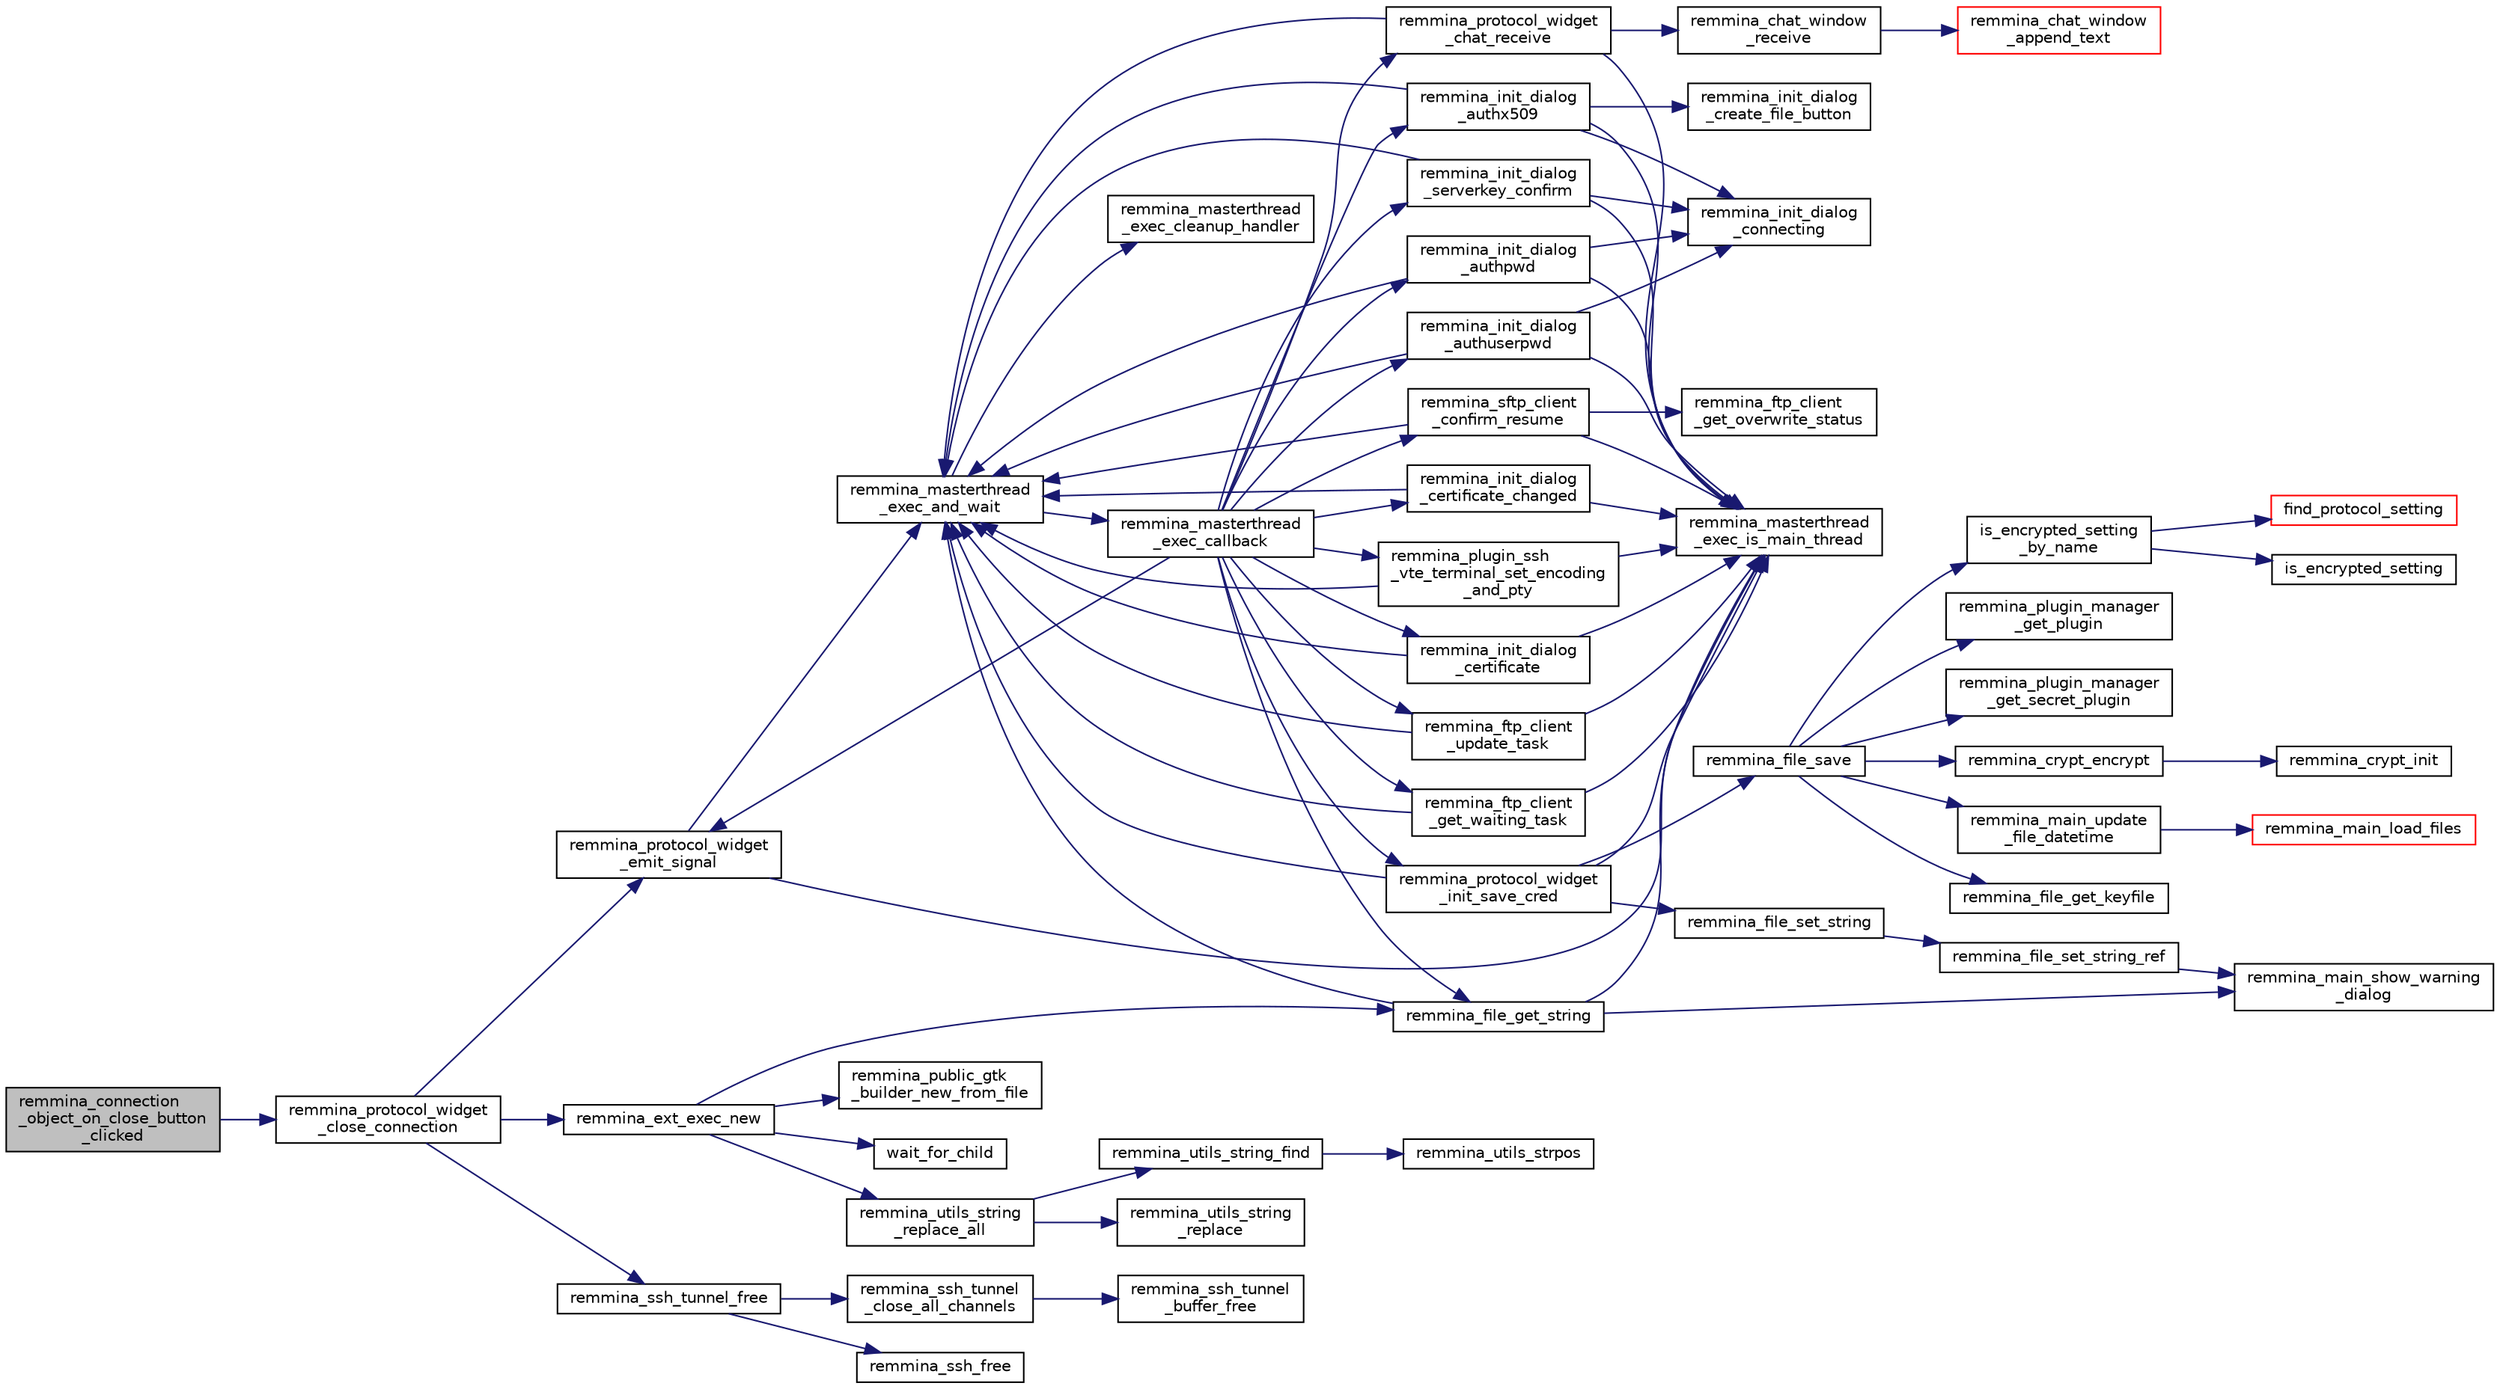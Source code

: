digraph "remmina_connection_object_on_close_button_clicked"
{
  edge [fontname="Helvetica",fontsize="10",labelfontname="Helvetica",labelfontsize="10"];
  node [fontname="Helvetica",fontsize="10",shape=record];
  rankdir="LR";
  Node10935 [label="remmina_connection\l_object_on_close_button\l_clicked",height=0.2,width=0.4,color="black", fillcolor="grey75", style="filled", fontcolor="black"];
  Node10935 -> Node10936 [color="midnightblue",fontsize="10",style="solid",fontname="Helvetica"];
  Node10936 [label="remmina_protocol_widget\l_close_connection",height=0.2,width=0.4,color="black", fillcolor="white", style="filled",URL="$remmina__protocol__widget_8c.html#a326a430fe4d298e3564d9fd5b7945a82"];
  Node10936 -> Node10937 [color="midnightblue",fontsize="10",style="solid",fontname="Helvetica"];
  Node10937 [label="remmina_protocol_widget\l_emit_signal",height=0.2,width=0.4,color="black", fillcolor="white", style="filled",URL="$remmina__protocol__widget_8c.html#ac3e5a7f14aef4adb2e57d35e9c180b3b"];
  Node10937 -> Node10938 [color="midnightblue",fontsize="10",style="solid",fontname="Helvetica"];
  Node10938 [label="remmina_masterthread\l_exec_is_main_thread",height=0.2,width=0.4,color="black", fillcolor="white", style="filled",URL="$remmina__masterthread__exec_8c.html#a3a52e863a3a3da6da6bb5d36c13b7ff4"];
  Node10937 -> Node10939 [color="midnightblue",fontsize="10",style="solid",fontname="Helvetica"];
  Node10939 [label="remmina_masterthread\l_exec_and_wait",height=0.2,width=0.4,color="black", fillcolor="white", style="filled",URL="$remmina__masterthread__exec_8c.html#a14628c2470cac50e87916a70ea05c97d"];
  Node10939 -> Node10940 [color="midnightblue",fontsize="10",style="solid",fontname="Helvetica"];
  Node10940 [label="remmina_masterthread\l_exec_cleanup_handler",height=0.2,width=0.4,color="black", fillcolor="white", style="filled",URL="$remmina__masterthread__exec_8c.html#a94985f15fd0d27c037824ee90b0ecd3c"];
  Node10939 -> Node10941 [color="midnightblue",fontsize="10",style="solid",fontname="Helvetica"];
  Node10941 [label="remmina_masterthread\l_exec_callback",height=0.2,width=0.4,color="black", fillcolor="white", style="filled",URL="$remmina__masterthread__exec_8c.html#ae5c4d736f1856249c255430e010a179f"];
  Node10941 -> Node10942 [color="midnightblue",fontsize="10",style="solid",fontname="Helvetica"];
  Node10942 [label="remmina_protocol_widget\l_init_save_cred",height=0.2,width=0.4,color="black", fillcolor="white", style="filled",URL="$remmina__protocol__widget_8c.html#a7ac09ee83afa8a1a60cadf56b0ec83a6"];
  Node10942 -> Node10938 [color="midnightblue",fontsize="10",style="solid",fontname="Helvetica"];
  Node10942 -> Node10939 [color="midnightblue",fontsize="10",style="solid",fontname="Helvetica"];
  Node10942 -> Node10943 [color="midnightblue",fontsize="10",style="solid",fontname="Helvetica"];
  Node10943 [label="remmina_file_set_string",height=0.2,width=0.4,color="black", fillcolor="white", style="filled",URL="$remmina__file_8c.html#a85ca1ca2d0bf9ef29e490c6f4527a954"];
  Node10943 -> Node10944 [color="midnightblue",fontsize="10",style="solid",fontname="Helvetica"];
  Node10944 [label="remmina_file_set_string_ref",height=0.2,width=0.4,color="black", fillcolor="white", style="filled",URL="$remmina__file_8c.html#a74951c1067a1a5e1341f5e1c1206dec6"];
  Node10944 -> Node10945 [color="midnightblue",fontsize="10",style="solid",fontname="Helvetica"];
  Node10945 [label="remmina_main_show_warning\l_dialog",height=0.2,width=0.4,color="black", fillcolor="white", style="filled",URL="$remmina__main_8c.html#ad99b9c0bf2fa8c166a8b4a09e06ffdf7"];
  Node10942 -> Node10946 [color="midnightblue",fontsize="10",style="solid",fontname="Helvetica"];
  Node10946 [label="remmina_file_save",height=0.2,width=0.4,color="black", fillcolor="white", style="filled",URL="$remmina__file_8c.html#a8c893a5deec9bc446bd89cc9973416c7"];
  Node10946 -> Node10947 [color="midnightblue",fontsize="10",style="solid",fontname="Helvetica"];
  Node10947 [label="remmina_file_get_keyfile",height=0.2,width=0.4,color="black", fillcolor="white", style="filled",URL="$remmina__file_8c.html#a89ec355adbf6e03ad16d7faf810af46f"];
  Node10946 -> Node10948 [color="midnightblue",fontsize="10",style="solid",fontname="Helvetica"];
  Node10948 [label="remmina_plugin_manager\l_get_plugin",height=0.2,width=0.4,color="black", fillcolor="white", style="filled",URL="$remmina__plugin__manager_8c.html#a3872c8656a8a3d5147bcc603471c1932"];
  Node10946 -> Node10949 [color="midnightblue",fontsize="10",style="solid",fontname="Helvetica"];
  Node10949 [label="remmina_plugin_manager\l_get_secret_plugin",height=0.2,width=0.4,color="black", fillcolor="white", style="filled",URL="$remmina__plugin__manager_8c.html#ad380a98f6624aa8c830015c8b428b7b4"];
  Node10946 -> Node10950 [color="midnightblue",fontsize="10",style="solid",fontname="Helvetica"];
  Node10950 [label="is_encrypted_setting\l_by_name",height=0.2,width=0.4,color="black", fillcolor="white", style="filled",URL="$remmina__file_8c.html#a72580559fa04082418a993fec4c77281"];
  Node10950 -> Node10951 [color="midnightblue",fontsize="10",style="solid",fontname="Helvetica"];
  Node10951 [label="find_protocol_setting",height=0.2,width=0.4,color="red", fillcolor="white", style="filled",URL="$remmina__file_8c.html#acc88ee6f5ba73bf9c3b05ab9368c952f"];
  Node10950 -> Node10953 [color="midnightblue",fontsize="10",style="solid",fontname="Helvetica"];
  Node10953 [label="is_encrypted_setting",height=0.2,width=0.4,color="black", fillcolor="white", style="filled",URL="$remmina__file_8c.html#a29920ae737817d3f6c673bacbbf11ca1"];
  Node10946 -> Node10954 [color="midnightblue",fontsize="10",style="solid",fontname="Helvetica"];
  Node10954 [label="remmina_crypt_encrypt",height=0.2,width=0.4,color="black", fillcolor="white", style="filled",URL="$remmina__crypt_8c.html#aa02cf0fed3eb68d6a89815c3ba3bf7b1"];
  Node10954 -> Node10955 [color="midnightblue",fontsize="10",style="solid",fontname="Helvetica"];
  Node10955 [label="remmina_crypt_init",height=0.2,width=0.4,color="black", fillcolor="white", style="filled",URL="$remmina__crypt_8c.html#ae097c169aefdd5d83a57fc1bde511171"];
  Node10946 -> Node10956 [color="midnightblue",fontsize="10",style="solid",fontname="Helvetica"];
  Node10956 [label="remmina_main_update\l_file_datetime",height=0.2,width=0.4,color="black", fillcolor="white", style="filled",URL="$remmina__main_8c.html#a5ae0372dafe41f96a09097c07d1b270a"];
  Node10956 -> Node10957 [color="midnightblue",fontsize="10",style="solid",fontname="Helvetica"];
  Node10957 [label="remmina_main_load_files",height=0.2,width=0.4,color="red", fillcolor="white", style="filled",URL="$remmina__main_8c.html#a3617295e74fa84edbd41dedc601402a7"];
  Node10941 -> Node10990 [color="midnightblue",fontsize="10",style="solid",fontname="Helvetica"];
  Node10990 [label="remmina_protocol_widget\l_chat_receive",height=0.2,width=0.4,color="black", fillcolor="white", style="filled",URL="$remmina__protocol__widget_8c.html#ae2522242b3f39ee84ee8cf75170de0c0"];
  Node10990 -> Node10938 [color="midnightblue",fontsize="10",style="solid",fontname="Helvetica"];
  Node10990 -> Node10939 [color="midnightblue",fontsize="10",style="solid",fontname="Helvetica"];
  Node10990 -> Node10991 [color="midnightblue",fontsize="10",style="solid",fontname="Helvetica"];
  Node10991 [label="remmina_chat_window\l_receive",height=0.2,width=0.4,color="black", fillcolor="white", style="filled",URL="$remmina__chat__window_8c.html#a45724aed5474dd741563ffbf89237022"];
  Node10991 -> Node10992 [color="midnightblue",fontsize="10",style="solid",fontname="Helvetica"];
  Node10992 [label="remmina_chat_window\l_append_text",height=0.2,width=0.4,color="red", fillcolor="white", style="filled",URL="$remmina__chat__window_8c.html#adfffc86df4856aabe2593de07742985f"];
  Node10941 -> Node10970 [color="midnightblue",fontsize="10",style="solid",fontname="Helvetica"];
  Node10970 [label="remmina_file_get_string",height=0.2,width=0.4,color="black", fillcolor="white", style="filled",URL="$remmina__file_8c.html#a8eb1b213d9d08c6ad13683ce05f4355e"];
  Node10970 -> Node10938 [color="midnightblue",fontsize="10",style="solid",fontname="Helvetica"];
  Node10970 -> Node10939 [color="midnightblue",fontsize="10",style="solid",fontname="Helvetica"];
  Node10970 -> Node10945 [color="midnightblue",fontsize="10",style="solid",fontname="Helvetica"];
  Node10941 -> Node10994 [color="midnightblue",fontsize="10",style="solid",fontname="Helvetica"];
  Node10994 [label="remmina_init_dialog\l_serverkey_confirm",height=0.2,width=0.4,color="black", fillcolor="white", style="filled",URL="$remmina__init__dialog_8c.html#a11fba22fe5f7f85985e01b499a52e534"];
  Node10994 -> Node10938 [color="midnightblue",fontsize="10",style="solid",fontname="Helvetica"];
  Node10994 -> Node10939 [color="midnightblue",fontsize="10",style="solid",fontname="Helvetica"];
  Node10994 -> Node10995 [color="midnightblue",fontsize="10",style="solid",fontname="Helvetica"];
  Node10995 [label="remmina_init_dialog\l_connecting",height=0.2,width=0.4,color="black", fillcolor="white", style="filled",URL="$remmina__init__dialog_8c.html#a7602c5b714e02a10506977dd983e7446"];
  Node10941 -> Node10996 [color="midnightblue",fontsize="10",style="solid",fontname="Helvetica"];
  Node10996 [label="remmina_init_dialog\l_authpwd",height=0.2,width=0.4,color="black", fillcolor="white", style="filled",URL="$remmina__init__dialog_8c.html#a755fc90b41b65cd6106915ab501433fa"];
  Node10996 -> Node10938 [color="midnightblue",fontsize="10",style="solid",fontname="Helvetica"];
  Node10996 -> Node10939 [color="midnightblue",fontsize="10",style="solid",fontname="Helvetica"];
  Node10996 -> Node10995 [color="midnightblue",fontsize="10",style="solid",fontname="Helvetica"];
  Node10941 -> Node10997 [color="midnightblue",fontsize="10",style="solid",fontname="Helvetica"];
  Node10997 [label="remmina_init_dialog\l_authuserpwd",height=0.2,width=0.4,color="black", fillcolor="white", style="filled",URL="$remmina__init__dialog_8c.html#ad941f2348cd1752fc9d58c263690726c"];
  Node10997 -> Node10938 [color="midnightblue",fontsize="10",style="solid",fontname="Helvetica"];
  Node10997 -> Node10939 [color="midnightblue",fontsize="10",style="solid",fontname="Helvetica"];
  Node10997 -> Node10995 [color="midnightblue",fontsize="10",style="solid",fontname="Helvetica"];
  Node10941 -> Node10998 [color="midnightblue",fontsize="10",style="solid",fontname="Helvetica"];
  Node10998 [label="remmina_init_dialog\l_certificate",height=0.2,width=0.4,color="black", fillcolor="white", style="filled",URL="$remmina__init__dialog_8c.html#abd47233840e1eefc1d511bc4e153b98b"];
  Node10998 -> Node10938 [color="midnightblue",fontsize="10",style="solid",fontname="Helvetica"];
  Node10998 -> Node10939 [color="midnightblue",fontsize="10",style="solid",fontname="Helvetica"];
  Node10941 -> Node10999 [color="midnightblue",fontsize="10",style="solid",fontname="Helvetica"];
  Node10999 [label="remmina_init_dialog\l_certificate_changed",height=0.2,width=0.4,color="black", fillcolor="white", style="filled",URL="$remmina__init__dialog_8c.html#a07e0824fe19e8169d076878aca502fc8"];
  Node10999 -> Node10938 [color="midnightblue",fontsize="10",style="solid",fontname="Helvetica"];
  Node10999 -> Node10939 [color="midnightblue",fontsize="10",style="solid",fontname="Helvetica"];
  Node10941 -> Node11000 [color="midnightblue",fontsize="10",style="solid",fontname="Helvetica"];
  Node11000 [label="remmina_init_dialog\l_authx509",height=0.2,width=0.4,color="black", fillcolor="white", style="filled",URL="$remmina__init__dialog_8c.html#a022dc4f1c87b00dac294837358394ddf"];
  Node11000 -> Node10938 [color="midnightblue",fontsize="10",style="solid",fontname="Helvetica"];
  Node11000 -> Node10939 [color="midnightblue",fontsize="10",style="solid",fontname="Helvetica"];
  Node11000 -> Node11001 [color="midnightblue",fontsize="10",style="solid",fontname="Helvetica"];
  Node11001 [label="remmina_init_dialog\l_create_file_button",height=0.2,width=0.4,color="black", fillcolor="white", style="filled",URL="$remmina__init__dialog_8c.html#ad583daf796f4a3c43dbcce49ebcf240f"];
  Node11000 -> Node10995 [color="midnightblue",fontsize="10",style="solid",fontname="Helvetica"];
  Node10941 -> Node11002 [color="midnightblue",fontsize="10",style="solid",fontname="Helvetica"];
  Node11002 [label="remmina_ftp_client\l_update_task",height=0.2,width=0.4,color="black", fillcolor="white", style="filled",URL="$remmina__ftp__client_8c.html#ad96358f40ab056c91f796ddda886a1dd"];
  Node11002 -> Node10938 [color="midnightblue",fontsize="10",style="solid",fontname="Helvetica"];
  Node11002 -> Node10939 [color="midnightblue",fontsize="10",style="solid",fontname="Helvetica"];
  Node10941 -> Node11003 [color="midnightblue",fontsize="10",style="solid",fontname="Helvetica"];
  Node11003 [label="remmina_ftp_client\l_get_waiting_task",height=0.2,width=0.4,color="black", fillcolor="white", style="filled",URL="$remmina__ftp__client_8c.html#a33e4993b60c36eae89a6a0a943d28141"];
  Node11003 -> Node10938 [color="midnightblue",fontsize="10",style="solid",fontname="Helvetica"];
  Node11003 -> Node10939 [color="midnightblue",fontsize="10",style="solid",fontname="Helvetica"];
  Node10941 -> Node10937 [color="midnightblue",fontsize="10",style="solid",fontname="Helvetica"];
  Node10941 -> Node11004 [color="midnightblue",fontsize="10",style="solid",fontname="Helvetica"];
  Node11004 [label="remmina_sftp_client\l_confirm_resume",height=0.2,width=0.4,color="black", fillcolor="white", style="filled",URL="$remmina__sftp__client_8c.html#a138904893cb9c7f6535b8dfc7ba17e33"];
  Node11004 -> Node11005 [color="midnightblue",fontsize="10",style="solid",fontname="Helvetica"];
  Node11005 [label="remmina_ftp_client\l_get_overwrite_status",height=0.2,width=0.4,color="black", fillcolor="white", style="filled",URL="$remmina__ftp__client_8c.html#a20d0575c04eb24553aeba7d0316e7a2e"];
  Node11004 -> Node10938 [color="midnightblue",fontsize="10",style="solid",fontname="Helvetica"];
  Node11004 -> Node10939 [color="midnightblue",fontsize="10",style="solid",fontname="Helvetica"];
  Node10941 -> Node11006 [color="midnightblue",fontsize="10",style="solid",fontname="Helvetica"];
  Node11006 [label="remmina_plugin_ssh\l_vte_terminal_set_encoding\l_and_pty",height=0.2,width=0.4,color="black", fillcolor="white", style="filled",URL="$remmina__ssh__plugin_8c.html#adc8e3776e67abca9ab913bc33172e4ce"];
  Node11006 -> Node10938 [color="midnightblue",fontsize="10",style="solid",fontname="Helvetica"];
  Node11006 -> Node10939 [color="midnightblue",fontsize="10",style="solid",fontname="Helvetica"];
  Node10936 -> Node11007 [color="midnightblue",fontsize="10",style="solid",fontname="Helvetica"];
  Node11007 [label="remmina_ssh_tunnel_free",height=0.2,width=0.4,color="black", fillcolor="white", style="filled",URL="$remmina__ssh_8c.html#a223f8dd7a678bcec2ece40a2d8f7ea06"];
  Node11007 -> Node11008 [color="midnightblue",fontsize="10",style="solid",fontname="Helvetica"];
  Node11008 [label="remmina_ssh_tunnel\l_close_all_channels",height=0.2,width=0.4,color="black", fillcolor="white", style="filled",URL="$remmina__ssh_8c.html#a0a0aff99448b4eec63bf11d7a4bb9ab7"];
  Node11008 -> Node11009 [color="midnightblue",fontsize="10",style="solid",fontname="Helvetica"];
  Node11009 [label="remmina_ssh_tunnel\l_buffer_free",height=0.2,width=0.4,color="black", fillcolor="white", style="filled",URL="$remmina__ssh_8c.html#a2dc66f410992afe4c2b9ad5bda770d6c"];
  Node11007 -> Node11010 [color="midnightblue",fontsize="10",style="solid",fontname="Helvetica"];
  Node11010 [label="remmina_ssh_free",height=0.2,width=0.4,color="black", fillcolor="white", style="filled",URL="$remmina__ssh_8c.html#acdb9f57d2f9b47913715a8d8a0ea0c02"];
  Node10936 -> Node11011 [color="midnightblue",fontsize="10",style="solid",fontname="Helvetica"];
  Node11011 [label="remmina_ext_exec_new",height=0.2,width=0.4,color="black", fillcolor="white", style="filled",URL="$remmina__ext__exec_8c.html#a7c81795162a70d06294fdf935ea210d7"];
  Node11011 -> Node10970 [color="midnightblue",fontsize="10",style="solid",fontname="Helvetica"];
  Node11011 -> Node11012 [color="midnightblue",fontsize="10",style="solid",fontname="Helvetica"];
  Node11012 [label="remmina_utils_string\l_replace_all",height=0.2,width=0.4,color="black", fillcolor="white", style="filled",URL="$remmina__utils_8c.html#ac804e6111e538ee2fa425b8b6fd1fb66",tooltip="Replaces all occurrences of needle in haystack with replace. "];
  Node11012 -> Node11013 [color="midnightblue",fontsize="10",style="solid",fontname="Helvetica"];
  Node11013 [label="remmina_utils_string_find",height=0.2,width=0.4,color="black", fillcolor="white", style="filled",URL="$remmina__utils_8c.html#a75eb5f79df692dfe4db221d03a5fa355"];
  Node11013 -> Node11014 [color="midnightblue",fontsize="10",style="solid",fontname="Helvetica"];
  Node11014 [label="remmina_utils_strpos",height=0.2,width=0.4,color="black", fillcolor="white", style="filled",URL="$remmina__utils_8c.html#ae4318060ee81f8fbd907904892dd71d3"];
  Node11012 -> Node11015 [color="midnightblue",fontsize="10",style="solid",fontname="Helvetica"];
  Node11015 [label="remmina_utils_string\l_replace",height=0.2,width=0.4,color="black", fillcolor="white", style="filled",URL="$remmina__utils_8c.html#aa6859a61aa28f46591750c9afdef66f4"];
  Node11011 -> Node11016 [color="midnightblue",fontsize="10",style="solid",fontname="Helvetica"];
  Node11016 [label="remmina_public_gtk\l_builder_new_from_file",height=0.2,width=0.4,color="black", fillcolor="white", style="filled",URL="$remmina__public_8c.html#a3031598a6e4f67d1519d8e5afba7da41"];
  Node11011 -> Node11017 [color="midnightblue",fontsize="10",style="solid",fontname="Helvetica"];
  Node11017 [label="wait_for_child",height=0.2,width=0.4,color="black", fillcolor="white", style="filled",URL="$remmina__ext__exec_8c.html#aa063217311c67408819a2c1b86ff92dd"];
}
